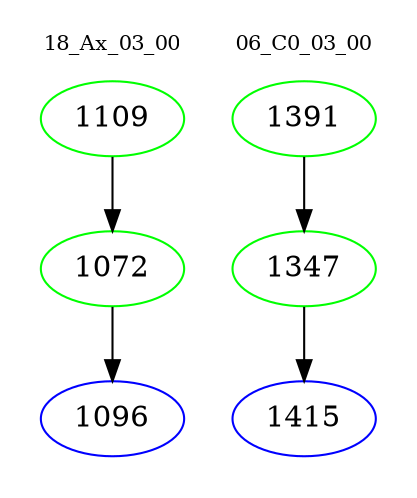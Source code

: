 digraph{
subgraph cluster_0 {
color = white
label = "18_Ax_03_00";
fontsize=10;
T0_1109 [label="1109", color="green"]
T0_1109 -> T0_1072 [color="black"]
T0_1072 [label="1072", color="green"]
T0_1072 -> T0_1096 [color="black"]
T0_1096 [label="1096", color="blue"]
}
subgraph cluster_1 {
color = white
label = "06_C0_03_00";
fontsize=10;
T1_1391 [label="1391", color="green"]
T1_1391 -> T1_1347 [color="black"]
T1_1347 [label="1347", color="green"]
T1_1347 -> T1_1415 [color="black"]
T1_1415 [label="1415", color="blue"]
}
}
